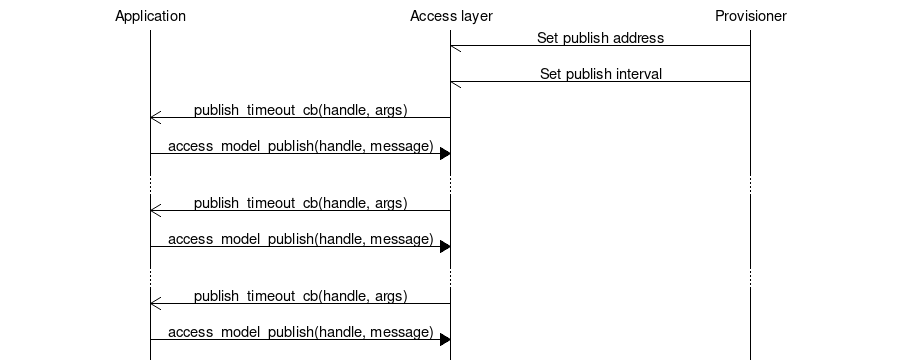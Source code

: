 # MSC for doing periodic advertisements by a node
msc {

    hscale = "1.5";

    app [label = "Application"], access [label = "Access layer"], provisioner [label = "Provisioner"];

    provisioner -> access [ label = "Set publish address" ];
    provisioner -> access [ label = "Set publish interval" ];
    access =>> app [ label = "publish_timeout_cb(handle, args)" ];
    app => access [ label = "access_model_publish(handle, message)" ];
    ...;
    access =>> app [ label = "publish_timeout_cb(handle, args)" ];
    app => access [ label = "access_model_publish(handle, message)" ];
    ...;
    access =>> app [ label = "publish_timeout_cb(handle, args)" ];
    app => access [ label = "access_model_publish(handle, message)" ];
}
